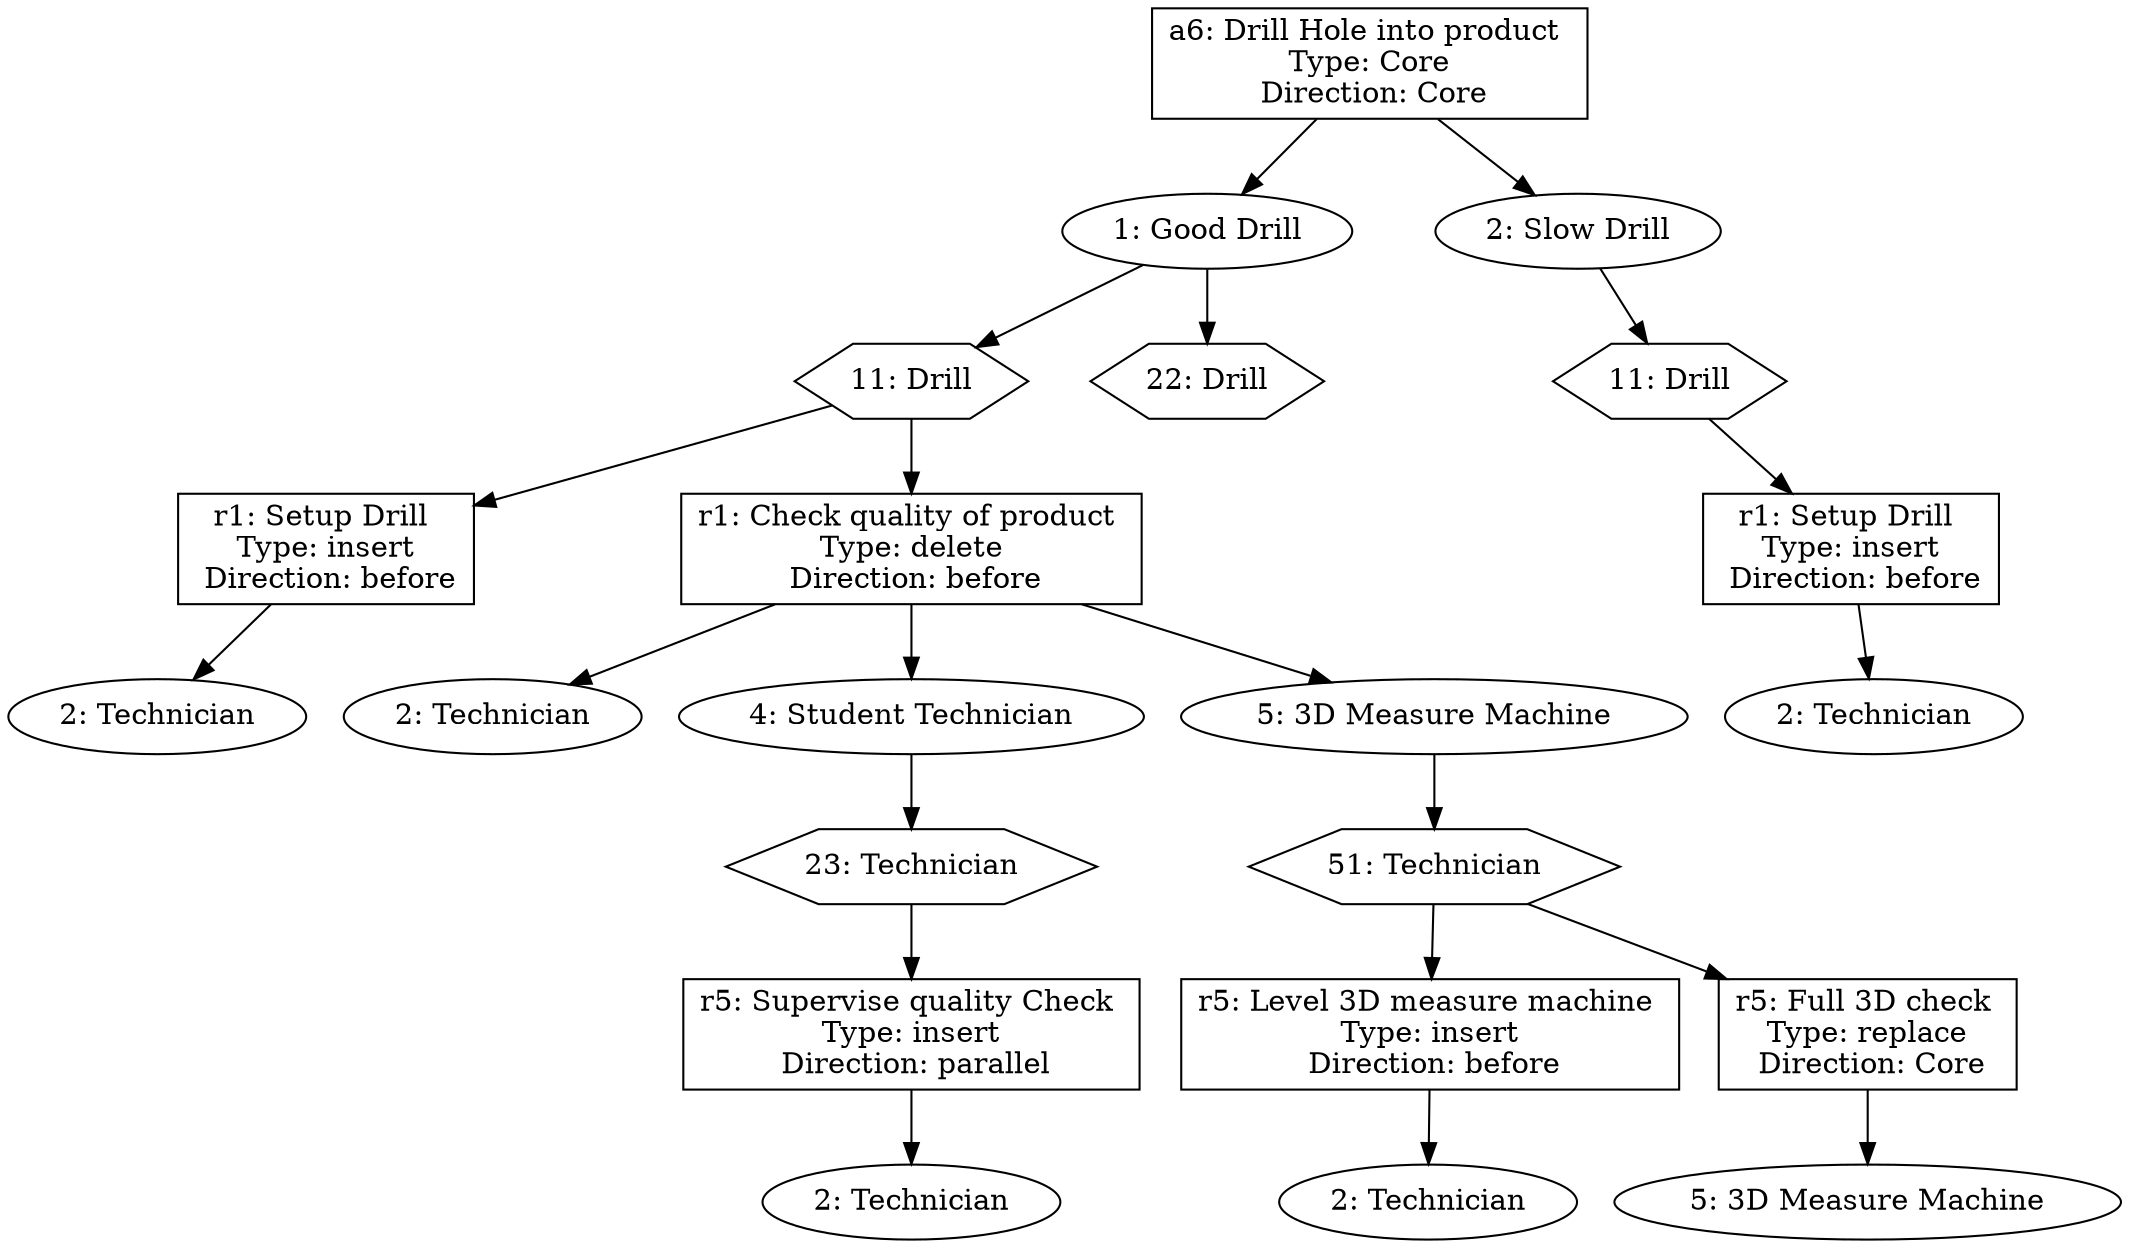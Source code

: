 digraph CallTree {
	"21d8d3b4-9101-11ee-9dc2-04cf4b795879" [label = "a6: Drill Hole into product 
 Type: Core 
 Direction: Core" shape=rectangle]	; 
	"21d8f4a2-9101-11ee-9dc2-04cf4b795879" [label = "1: Good Drill"]	; 
	"21d8d3b4-9101-11ee-9dc2-04cf4b795879" -> "21d8f4a2-9101-11ee-9dc2-04cf4b795879"	 ;
	"21d8faf6-9101-11ee-9dc2-04cf4b795879" [label = "11: Drill" shape=polygon sides=6]	; 
	"21d8f4a2-9101-11ee-9dc2-04cf4b795879" -> "21d8faf6-9101-11ee-9dc2-04cf4b795879"	 ;
	"21d8ff1a-9101-11ee-9dc2-04cf4b795879" [label = "r1: Setup Drill 
 Type: insert 
 Direction: before" shape=rectangle]	; 
	"21d8faf6-9101-11ee-9dc2-04cf4b795879" -> "21d8ff1a-9101-11ee-9dc2-04cf4b795879"	 ;
	"21d90910-9101-11ee-9dc2-04cf4b795879" [label = "2: Technician"]	; 
	"21d8ff1a-9101-11ee-9dc2-04cf4b795879" -> "21d90910-9101-11ee-9dc2-04cf4b795879"	 ;
	"21d90dd4-9101-11ee-9dc2-04cf4b795879" [label = "r1: Check quality of product 
 Type: delete 
 Direction: before" shape=rectangle]	; 
	"21d8faf6-9101-11ee-9dc2-04cf4b795879" -> "21d90dd4-9101-11ee-9dc2-04cf4b795879"	 ;
	"21d91bee-9101-11ee-9dc2-04cf4b795879" [label = "2: Technician"]	; 
	"21d90dd4-9101-11ee-9dc2-04cf4b795879" -> "21d91bee-9101-11ee-9dc2-04cf4b795879"	 ;
	"21d92148-9101-11ee-9dc2-04cf4b795879" [label = "4: Student Technician"]	; 
	"21d90dd4-9101-11ee-9dc2-04cf4b795879" -> "21d92148-9101-11ee-9dc2-04cf4b795879"	 ;
	"21d926b6-9101-11ee-9dc2-04cf4b795879" [label = "23: Technician" shape=polygon sides=6]	; 
	"21d92148-9101-11ee-9dc2-04cf4b795879" -> "21d926b6-9101-11ee-9dc2-04cf4b795879"	 ;
	"21d92a6c-9101-11ee-9dc2-04cf4b795879" [label = "r5: Supervise quality Check 
 Type: insert 
 Direction: parallel" shape=rectangle]	; 
	"21d926b6-9101-11ee-9dc2-04cf4b795879" -> "21d92a6c-9101-11ee-9dc2-04cf4b795879"	 ;
	"21d9344e-9101-11ee-9dc2-04cf4b795879" [label = "2: Technician"]	; 
	"21d92a6c-9101-11ee-9dc2-04cf4b795879" -> "21d9344e-9101-11ee-9dc2-04cf4b795879"	 ;
	"21d93926-9101-11ee-9dc2-04cf4b795879" [label = "5: 3D Measure Machine"]	; 
	"21d90dd4-9101-11ee-9dc2-04cf4b795879" -> "21d93926-9101-11ee-9dc2-04cf4b795879"	 ;
	"21d93d7c-9101-11ee-9dc2-04cf4b795879" [label = "51: Technician" shape=polygon sides=6]	; 
	"21d93926-9101-11ee-9dc2-04cf4b795879" -> "21d93d7c-9101-11ee-9dc2-04cf4b795879"	 ;
	"21d94060-9101-11ee-9dc2-04cf4b795879" [label = "r5: Level 3D measure machine 
 Type: insert 
 Direction: before" shape=rectangle]	; 
	"21d93d7c-9101-11ee-9dc2-04cf4b795879" -> "21d94060-9101-11ee-9dc2-04cf4b795879"	 ;
	"21d949a2-9101-11ee-9dc2-04cf4b795879" [label = "2: Technician"]	; 
	"21d94060-9101-11ee-9dc2-04cf4b795879" -> "21d949a2-9101-11ee-9dc2-04cf4b795879"	 ;
	"21d94d9e-9101-11ee-9dc2-04cf4b795879" [label = "r5: Full 3D check 
 Type: replace 
 Direction: Core" shape=rectangle]	; 
	"21d93d7c-9101-11ee-9dc2-04cf4b795879" -> "21d94d9e-9101-11ee-9dc2-04cf4b795879"	 ;
	"21d956c2-9101-11ee-9dc2-04cf4b795879" [label = "5: 3D Measure Machine"]	; 
	"21d94d9e-9101-11ee-9dc2-04cf4b795879" -> "21d956c2-9101-11ee-9dc2-04cf4b795879"	 ;
	"21d95b54-9101-11ee-9dc2-04cf4b795879" [label = "22: Drill" shape=polygon sides=6]	; 
	"21d8f4a2-9101-11ee-9dc2-04cf4b795879" -> "21d95b54-9101-11ee-9dc2-04cf4b795879"	 ;
	"21d95f00-9101-11ee-9dc2-04cf4b795879" [label = "2: Slow Drill"]	; 
	"21d8d3b4-9101-11ee-9dc2-04cf4b795879" -> "21d95f00-9101-11ee-9dc2-04cf4b795879"	 ;
	"21d962a2-9101-11ee-9dc2-04cf4b795879" [label = "11: Drill" shape=polygon sides=6]	; 
	"21d95f00-9101-11ee-9dc2-04cf4b795879" -> "21d962a2-9101-11ee-9dc2-04cf4b795879"	 ;
	"21d9652c-9101-11ee-9dc2-04cf4b795879" [label = "r1: Setup Drill 
 Type: insert 
 Direction: before" shape=rectangle]	; 
	"21d962a2-9101-11ee-9dc2-04cf4b795879" -> "21d9652c-9101-11ee-9dc2-04cf4b795879"	 ;
	"21d96d9c-9101-11ee-9dc2-04cf4b795879" [label = "2: Technician"]	; 
	"21d9652c-9101-11ee-9dc2-04cf4b795879" -> "21d96d9c-9101-11ee-9dc2-04cf4b795879"	 ;
}
